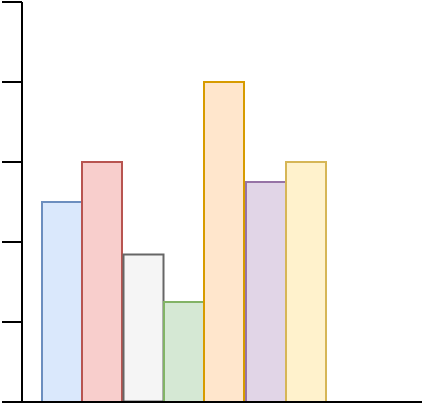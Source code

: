 <mxfile version="20.3.0" type="device"><diagram id="0qUffDZ36BWBY1siZiY3" name="Página-1"><mxGraphModel dx="447" dy="303" grid="1" gridSize="10" guides="1" tooltips="1" connect="1" arrows="1" fold="1" page="1" pageScale="1" pageWidth="827" pageHeight="1169" math="0" shadow="0"><root><mxCell id="0"/><mxCell id="1" parent="0"/><mxCell id="feTjoJ8Rlojcq6zed_JZ-1" value="" style="endArrow=none;html=1;rounded=0;" parent="1" edge="1"><mxGeometry width="50" height="50" relative="1" as="geometry"><mxPoint x="160" y="200" as="sourcePoint"/><mxPoint x="160" as="targetPoint"/></mxGeometry></mxCell><mxCell id="feTjoJ8Rlojcq6zed_JZ-3" value="" style="rounded=0;whiteSpace=wrap;html=1;rotation=-90;fillColor=#dae8fc;strokeColor=#6c8ebf;" parent="1" vertex="1"><mxGeometry x="130" y="140" width="100" height="20" as="geometry"/></mxCell><mxCell id="feTjoJ8Rlojcq6zed_JZ-4" value="" style="rounded=0;whiteSpace=wrap;html=1;rotation=-90;fillColor=#f8cecc;strokeColor=#b85450;" parent="1" vertex="1"><mxGeometry x="140" y="130" width="120" height="20" as="geometry"/></mxCell><mxCell id="feTjoJ8Rlojcq6zed_JZ-5" value="" style="rounded=0;whiteSpace=wrap;html=1;rotation=-90;fillColor=#f5f5f5;fontColor=#333333;strokeColor=#666666;" parent="1" vertex="1"><mxGeometry x="184" y="153" width="73.5" height="20" as="geometry"/></mxCell><mxCell id="feTjoJ8Rlojcq6zed_JZ-6" value="" style="rounded=0;whiteSpace=wrap;html=1;rotation=-90;fillColor=#d5e8d4;strokeColor=#82b366;" parent="1" vertex="1"><mxGeometry x="216" y="165" width="50" height="20" as="geometry"/></mxCell><mxCell id="feTjoJ8Rlojcq6zed_JZ-7" value="" style="rounded=0;whiteSpace=wrap;html=1;rotation=-90;fillColor=#ffe6cc;strokeColor=#d79b00;" parent="1" vertex="1"><mxGeometry x="181" y="110" width="160" height="20" as="geometry"/></mxCell><mxCell id="feTjoJ8Rlojcq6zed_JZ-8" value="" style="rounded=0;whiteSpace=wrap;html=1;rotation=-90;fillColor=#e1d5e7;strokeColor=#9673a6;" parent="1" vertex="1"><mxGeometry x="227" y="135" width="110" height="20" as="geometry"/></mxCell><mxCell id="feTjoJ8Rlojcq6zed_JZ-9" value="" style="rounded=0;whiteSpace=wrap;html=1;rotation=-90;fillColor=#FFF2CC;strokeColor=#d6b656;perimeterSpacing=0;" parent="1" vertex="1"><mxGeometry x="242" y="130" width="120" height="20" as="geometry"/></mxCell><mxCell id="feTjoJ8Rlojcq6zed_JZ-2" value="" style="endArrow=none;html=1;rounded=0;strokeWidth=1;" parent="1" edge="1"><mxGeometry width="50" height="50" relative="1" as="geometry"><mxPoint x="160" y="200" as="sourcePoint"/><mxPoint x="360" y="200" as="targetPoint"/></mxGeometry></mxCell><mxCell id="feTjoJ8Rlojcq6zed_JZ-11" value="" style="endArrow=none;html=1;rounded=0;sketch=0;strokeColor=#000000;strokeWidth=1;startSize=1;" parent="1" edge="1"><mxGeometry width="50" height="50" relative="1" as="geometry"><mxPoint x="160" y="160" as="sourcePoint"/><mxPoint x="150" y="160" as="targetPoint"/></mxGeometry></mxCell><mxCell id="feTjoJ8Rlojcq6zed_JZ-12" value="" style="endArrow=none;html=1;rounded=0;sketch=0;strokeColor=#000000;strokeWidth=1;startSize=1;" parent="1" edge="1"><mxGeometry width="50" height="50" relative="1" as="geometry"><mxPoint x="160" y="200" as="sourcePoint"/><mxPoint x="150" y="200" as="targetPoint"/></mxGeometry></mxCell><mxCell id="feTjoJ8Rlojcq6zed_JZ-13" value="" style="endArrow=none;html=1;rounded=0;sketch=0;strokeColor=#000000;strokeWidth=1;startSize=1;" parent="1" edge="1"><mxGeometry width="50" height="50" relative="1" as="geometry"><mxPoint x="160" y="120" as="sourcePoint"/><mxPoint x="150" y="120" as="targetPoint"/></mxGeometry></mxCell><mxCell id="feTjoJ8Rlojcq6zed_JZ-14" value="" style="endArrow=none;html=1;rounded=0;sketch=0;strokeColor=#000000;strokeWidth=1;startSize=1;" parent="1" edge="1"><mxGeometry width="50" height="50" relative="1" as="geometry"><mxPoint x="160" y="80" as="sourcePoint"/><mxPoint x="150" y="80" as="targetPoint"/></mxGeometry></mxCell><mxCell id="feTjoJ8Rlojcq6zed_JZ-15" value="" style="endArrow=none;html=1;rounded=0;sketch=0;strokeColor=#000000;strokeWidth=1;startSize=1;" parent="1" edge="1"><mxGeometry width="50" height="50" relative="1" as="geometry"><mxPoint x="160" y="40" as="sourcePoint"/><mxPoint x="150" y="40" as="targetPoint"/></mxGeometry></mxCell><mxCell id="feTjoJ8Rlojcq6zed_JZ-16" value="" style="endArrow=none;html=1;rounded=0;sketch=0;strokeColor=#000000;strokeWidth=1;startSize=1;" parent="1" edge="1"><mxGeometry width="50" height="50" relative="1" as="geometry"><mxPoint x="160" as="sourcePoint"/><mxPoint x="150" as="targetPoint"/></mxGeometry></mxCell></root></mxGraphModel></diagram></mxfile>